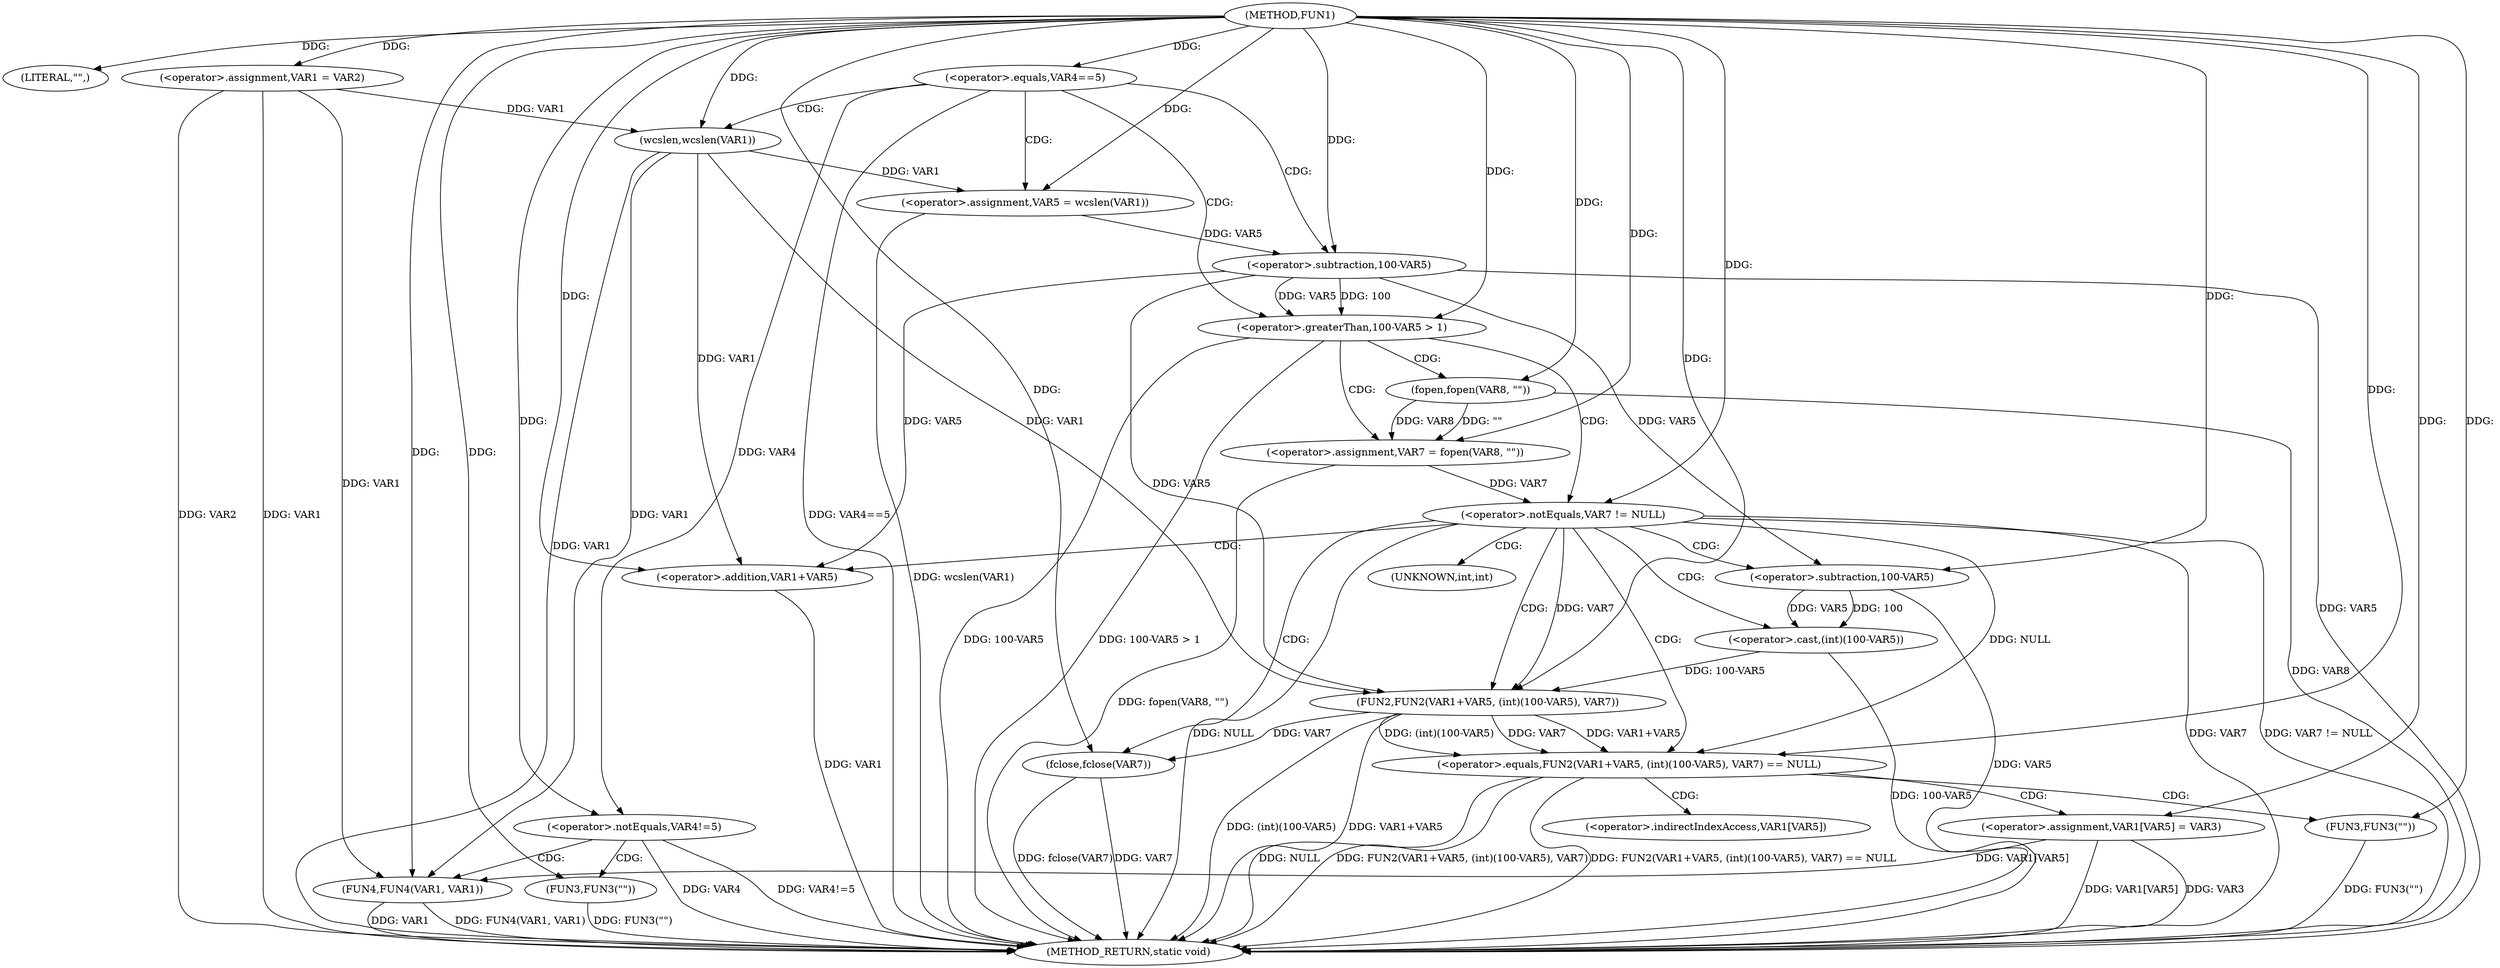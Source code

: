 digraph FUN1 {  
"1000100" [label = "(METHOD,FUN1)" ]
"1000171" [label = "(METHOD_RETURN,static void)" ]
"1000103" [label = "(LITERAL,\"\",)" ]
"1000104" [label = "(<operator>.assignment,VAR1 = VAR2)" ]
"1000108" [label = "(<operator>.equals,VAR4==5)" ]
"1000114" [label = "(<operator>.assignment,VAR5 = wcslen(VAR1))" ]
"1000116" [label = "(wcslen,wcslen(VAR1))" ]
"1000120" [label = "(<operator>.greaterThan,100-VAR5 > 1)" ]
"1000121" [label = "(<operator>.subtraction,100-VAR5)" ]
"1000126" [label = "(<operator>.assignment,VAR7 = fopen(VAR8, \"\"))" ]
"1000128" [label = "(fopen,fopen(VAR8, \"\"))" ]
"1000132" [label = "(<operator>.notEquals,VAR7 != NULL)" ]
"1000137" [label = "(<operator>.equals,FUN2(VAR1+VAR5, (int)(100-VAR5), VAR7) == NULL)" ]
"1000138" [label = "(FUN2,FUN2(VAR1+VAR5, (int)(100-VAR5), VAR7))" ]
"1000139" [label = "(<operator>.addition,VAR1+VAR5)" ]
"1000142" [label = "(<operator>.cast,(int)(100-VAR5))" ]
"1000144" [label = "(<operator>.subtraction,100-VAR5)" ]
"1000150" [label = "(FUN3,FUN3(\"\"))" ]
"1000152" [label = "(<operator>.assignment,VAR1[VAR5] = VAR3)" ]
"1000157" [label = "(fclose,fclose(VAR7))" ]
"1000160" [label = "(<operator>.notEquals,VAR4!=5)" ]
"1000164" [label = "(FUN3,FUN3(\"\"))" ]
"1000168" [label = "(FUN4,FUN4(VAR1, VAR1))" ]
"1000143" [label = "(UNKNOWN,int,int)" ]
"1000153" [label = "(<operator>.indirectIndexAccess,VAR1[VAR5])" ]
  "1000116" -> "1000171"  [ label = "DDG: VAR1"] 
  "1000138" -> "1000171"  [ label = "DDG: (int)(100-VAR5)"] 
  "1000108" -> "1000171"  [ label = "DDG: VAR4==5"] 
  "1000168" -> "1000171"  [ label = "DDG: VAR1"] 
  "1000157" -> "1000171"  [ label = "DDG: fclose(VAR7)"] 
  "1000104" -> "1000171"  [ label = "DDG: VAR1"] 
  "1000120" -> "1000171"  [ label = "DDG: 100-VAR5"] 
  "1000137" -> "1000171"  [ label = "DDG: NULL"] 
  "1000152" -> "1000171"  [ label = "DDG: VAR1[VAR5]"] 
  "1000132" -> "1000171"  [ label = "DDG: VAR7"] 
  "1000120" -> "1000171"  [ label = "DDG: 100-VAR5 > 1"] 
  "1000144" -> "1000171"  [ label = "DDG: VAR5"] 
  "1000168" -> "1000171"  [ label = "DDG: FUN4(VAR1, VAR1)"] 
  "1000164" -> "1000171"  [ label = "DDG: FUN3(\"\")"] 
  "1000160" -> "1000171"  [ label = "DDG: VAR4!=5"] 
  "1000121" -> "1000171"  [ label = "DDG: VAR5"] 
  "1000132" -> "1000171"  [ label = "DDG: VAR7 != NULL"] 
  "1000138" -> "1000171"  [ label = "DDG: VAR1+VAR5"] 
  "1000139" -> "1000171"  [ label = "DDG: VAR1"] 
  "1000128" -> "1000171"  [ label = "DDG: VAR8"] 
  "1000157" -> "1000171"  [ label = "DDG: VAR7"] 
  "1000142" -> "1000171"  [ label = "DDG: 100-VAR5"] 
  "1000132" -> "1000171"  [ label = "DDG: NULL"] 
  "1000150" -> "1000171"  [ label = "DDG: FUN3(\"\")"] 
  "1000137" -> "1000171"  [ label = "DDG: FUN2(VAR1+VAR5, (int)(100-VAR5), VAR7)"] 
  "1000126" -> "1000171"  [ label = "DDG: fopen(VAR8, \"\")"] 
  "1000152" -> "1000171"  [ label = "DDG: VAR3"] 
  "1000160" -> "1000171"  [ label = "DDG: VAR4"] 
  "1000114" -> "1000171"  [ label = "DDG: wcslen(VAR1)"] 
  "1000137" -> "1000171"  [ label = "DDG: FUN2(VAR1+VAR5, (int)(100-VAR5), VAR7) == NULL"] 
  "1000104" -> "1000171"  [ label = "DDG: VAR2"] 
  "1000100" -> "1000103"  [ label = "DDG: "] 
  "1000100" -> "1000104"  [ label = "DDG: "] 
  "1000100" -> "1000108"  [ label = "DDG: "] 
  "1000116" -> "1000114"  [ label = "DDG: VAR1"] 
  "1000100" -> "1000114"  [ label = "DDG: "] 
  "1000104" -> "1000116"  [ label = "DDG: VAR1"] 
  "1000100" -> "1000116"  [ label = "DDG: "] 
  "1000121" -> "1000120"  [ label = "DDG: 100"] 
  "1000121" -> "1000120"  [ label = "DDG: VAR5"] 
  "1000100" -> "1000121"  [ label = "DDG: "] 
  "1000114" -> "1000121"  [ label = "DDG: VAR5"] 
  "1000100" -> "1000120"  [ label = "DDG: "] 
  "1000128" -> "1000126"  [ label = "DDG: VAR8"] 
  "1000128" -> "1000126"  [ label = "DDG: \"\""] 
  "1000100" -> "1000126"  [ label = "DDG: "] 
  "1000100" -> "1000128"  [ label = "DDG: "] 
  "1000126" -> "1000132"  [ label = "DDG: VAR7"] 
  "1000100" -> "1000132"  [ label = "DDG: "] 
  "1000138" -> "1000137"  [ label = "DDG: VAR1+VAR5"] 
  "1000138" -> "1000137"  [ label = "DDG: (int)(100-VAR5)"] 
  "1000138" -> "1000137"  [ label = "DDG: VAR7"] 
  "1000116" -> "1000138"  [ label = "DDG: VAR1"] 
  "1000100" -> "1000138"  [ label = "DDG: "] 
  "1000121" -> "1000138"  [ label = "DDG: VAR5"] 
  "1000116" -> "1000139"  [ label = "DDG: VAR1"] 
  "1000100" -> "1000139"  [ label = "DDG: "] 
  "1000121" -> "1000139"  [ label = "DDG: VAR5"] 
  "1000142" -> "1000138"  [ label = "DDG: 100-VAR5"] 
  "1000144" -> "1000142"  [ label = "DDG: 100"] 
  "1000144" -> "1000142"  [ label = "DDG: VAR5"] 
  "1000100" -> "1000144"  [ label = "DDG: "] 
  "1000121" -> "1000144"  [ label = "DDG: VAR5"] 
  "1000132" -> "1000138"  [ label = "DDG: VAR7"] 
  "1000132" -> "1000137"  [ label = "DDG: NULL"] 
  "1000100" -> "1000137"  [ label = "DDG: "] 
  "1000100" -> "1000150"  [ label = "DDG: "] 
  "1000100" -> "1000152"  [ label = "DDG: "] 
  "1000138" -> "1000157"  [ label = "DDG: VAR7"] 
  "1000100" -> "1000157"  [ label = "DDG: "] 
  "1000108" -> "1000160"  [ label = "DDG: VAR4"] 
  "1000100" -> "1000160"  [ label = "DDG: "] 
  "1000100" -> "1000164"  [ label = "DDG: "] 
  "1000116" -> "1000168"  [ label = "DDG: VAR1"] 
  "1000104" -> "1000168"  [ label = "DDG: VAR1"] 
  "1000152" -> "1000168"  [ label = "DDG: VAR1[VAR5]"] 
  "1000100" -> "1000168"  [ label = "DDG: "] 
  "1000108" -> "1000121"  [ label = "CDG: "] 
  "1000108" -> "1000116"  [ label = "CDG: "] 
  "1000108" -> "1000120"  [ label = "CDG: "] 
  "1000108" -> "1000114"  [ label = "CDG: "] 
  "1000120" -> "1000126"  [ label = "CDG: "] 
  "1000120" -> "1000132"  [ label = "CDG: "] 
  "1000120" -> "1000128"  [ label = "CDG: "] 
  "1000132" -> "1000143"  [ label = "CDG: "] 
  "1000132" -> "1000142"  [ label = "CDG: "] 
  "1000132" -> "1000137"  [ label = "CDG: "] 
  "1000132" -> "1000139"  [ label = "CDG: "] 
  "1000132" -> "1000144"  [ label = "CDG: "] 
  "1000132" -> "1000157"  [ label = "CDG: "] 
  "1000132" -> "1000138"  [ label = "CDG: "] 
  "1000137" -> "1000153"  [ label = "CDG: "] 
  "1000137" -> "1000152"  [ label = "CDG: "] 
  "1000137" -> "1000150"  [ label = "CDG: "] 
  "1000160" -> "1000168"  [ label = "CDG: "] 
  "1000160" -> "1000164"  [ label = "CDG: "] 
}
